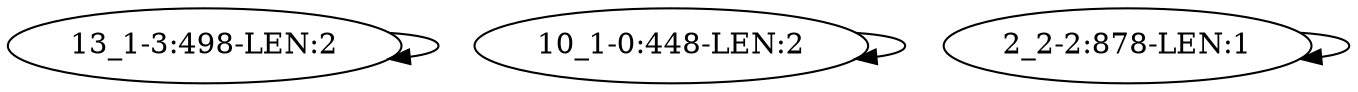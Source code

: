 digraph G {
    "13_1-3:498-LEN:2" -> "13_1-3:498-LEN:2";
    "10_1-0:448-LEN:2" -> "10_1-0:448-LEN:2";
    "2_2-2:878-LEN:1" -> "2_2-2:878-LEN:1";
}
